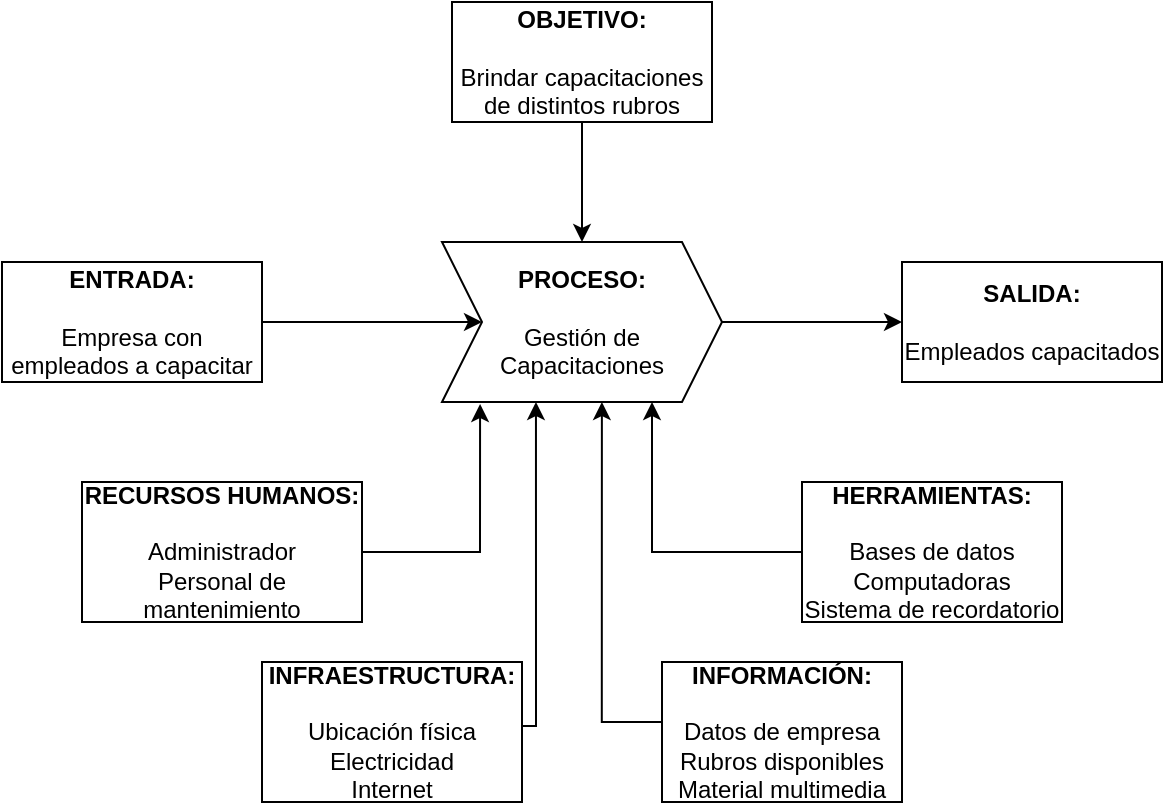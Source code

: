 <mxfile version="24.5.4" type="device">
  <diagram name="Página-1" id="YSYYsvw_EFm8Yg9-bKG3">
    <mxGraphModel dx="874" dy="468" grid="1" gridSize="10" guides="1" tooltips="1" connect="1" arrows="1" fold="1" page="1" pageScale="1" pageWidth="827" pageHeight="1169" math="0" shadow="0">
      <root>
        <mxCell id="0" />
        <mxCell id="1" parent="0" />
        <mxCell id="qwLFFadUZh3KHrhPD4Oa-10" style="edgeStyle=orthogonalEdgeStyle;rounded=0;orthogonalLoop=1;jettySize=auto;html=1;entryX=0;entryY=0.5;entryDx=0;entryDy=0;" edge="1" parent="1" source="qwLFFadUZh3KHrhPD4Oa-1" target="qwLFFadUZh3KHrhPD4Oa-3">
          <mxGeometry relative="1" as="geometry" />
        </mxCell>
        <mxCell id="qwLFFadUZh3KHrhPD4Oa-1" value="&lt;b&gt;PROCESO:&lt;/b&gt;&lt;div&gt;&lt;br&gt;&lt;/div&gt;&lt;div&gt;Gestión de Capacitaciones&lt;/div&gt;" style="shape=step;perimeter=stepPerimeter;whiteSpace=wrap;html=1;fixedSize=1;" vertex="1" parent="1">
          <mxGeometry x="340" y="210" width="140" height="80" as="geometry" />
        </mxCell>
        <mxCell id="qwLFFadUZh3KHrhPD4Oa-9" style="edgeStyle=orthogonalEdgeStyle;rounded=0;orthogonalLoop=1;jettySize=auto;html=1;entryX=0;entryY=0.5;entryDx=0;entryDy=0;" edge="1" parent="1" source="qwLFFadUZh3KHrhPD4Oa-2" target="qwLFFadUZh3KHrhPD4Oa-1">
          <mxGeometry relative="1" as="geometry" />
        </mxCell>
        <mxCell id="qwLFFadUZh3KHrhPD4Oa-2" value="&lt;b&gt;ENTRADA:&lt;/b&gt;&lt;div&gt;&lt;br&gt;&lt;/div&gt;&lt;div&gt;Empresa con empleados a capacitar&lt;/div&gt;" style="rounded=0;whiteSpace=wrap;html=1;" vertex="1" parent="1">
          <mxGeometry x="120" y="220" width="130" height="60" as="geometry" />
        </mxCell>
        <mxCell id="qwLFFadUZh3KHrhPD4Oa-3" value="&lt;b&gt;SALIDA:&lt;/b&gt;&lt;div&gt;&lt;br&gt;&lt;/div&gt;&lt;div&gt;Empleados capacitados&lt;/div&gt;" style="rounded=0;whiteSpace=wrap;html=1;" vertex="1" parent="1">
          <mxGeometry x="570" y="220" width="130" height="60" as="geometry" />
        </mxCell>
        <mxCell id="qwLFFadUZh3KHrhPD4Oa-11" style="edgeStyle=orthogonalEdgeStyle;rounded=0;orthogonalLoop=1;jettySize=auto;html=1;entryX=0.5;entryY=0;entryDx=0;entryDy=0;" edge="1" parent="1" source="qwLFFadUZh3KHrhPD4Oa-4" target="qwLFFadUZh3KHrhPD4Oa-1">
          <mxGeometry relative="1" as="geometry" />
        </mxCell>
        <mxCell id="qwLFFadUZh3KHrhPD4Oa-4" value="&lt;b&gt;OBJETIVO:&lt;/b&gt;&lt;div&gt;&lt;br&gt;&lt;/div&gt;&lt;div&gt;Brindar capacitaciones de distintos rubros&lt;/div&gt;" style="rounded=0;whiteSpace=wrap;html=1;" vertex="1" parent="1">
          <mxGeometry x="345" y="90" width="130" height="60" as="geometry" />
        </mxCell>
        <mxCell id="qwLFFadUZh3KHrhPD4Oa-5" value="&lt;b&gt;RECURSOS HUMANOS:&lt;/b&gt;&lt;div&gt;&lt;br&gt;&lt;/div&gt;&lt;div&gt;Administrador&lt;/div&gt;&lt;div&gt;Personal de mantenimiento&lt;/div&gt;" style="rounded=0;whiteSpace=wrap;html=1;" vertex="1" parent="1">
          <mxGeometry x="160" y="330" width="140" height="70" as="geometry" />
        </mxCell>
        <mxCell id="qwLFFadUZh3KHrhPD4Oa-17" style="edgeStyle=orthogonalEdgeStyle;rounded=0;orthogonalLoop=1;jettySize=auto;html=1;entryX=0.75;entryY=1;entryDx=0;entryDy=0;" edge="1" parent="1" source="qwLFFadUZh3KHrhPD4Oa-6" target="qwLFFadUZh3KHrhPD4Oa-1">
          <mxGeometry relative="1" as="geometry" />
        </mxCell>
        <mxCell id="qwLFFadUZh3KHrhPD4Oa-6" value="&lt;b&gt;HERRAMIENTAS:&lt;/b&gt;&lt;div&gt;&lt;br&gt;&lt;/div&gt;&lt;div&gt;Bases de datos&lt;/div&gt;&lt;div&gt;Computadoras&lt;/div&gt;&lt;div&gt;Sistema de recordatorio&lt;/div&gt;" style="rounded=0;whiteSpace=wrap;html=1;" vertex="1" parent="1">
          <mxGeometry x="520" y="330" width="130" height="70" as="geometry" />
        </mxCell>
        <mxCell id="qwLFFadUZh3KHrhPD4Oa-7" value="&lt;b&gt;INFORMACIÓN:&lt;/b&gt;&lt;div&gt;&lt;br&gt;&lt;/div&gt;&lt;div&gt;Datos de empresa&lt;/div&gt;&lt;div&gt;Rubros disponibles&lt;/div&gt;&lt;div&gt;Material multimedia&lt;/div&gt;" style="rounded=0;whiteSpace=wrap;html=1;" vertex="1" parent="1">
          <mxGeometry x="450" y="420" width="120" height="70" as="geometry" />
        </mxCell>
        <mxCell id="qwLFFadUZh3KHrhPD4Oa-15" style="edgeStyle=orthogonalEdgeStyle;rounded=0;orthogonalLoop=1;jettySize=auto;html=1;entryX=0.407;entryY=1.038;entryDx=0;entryDy=0;entryPerimeter=0;" edge="1" parent="1">
          <mxGeometry relative="1" as="geometry">
            <mxPoint x="386.98" y="290.0" as="targetPoint" />
            <mxPoint x="370" y="451.96" as="sourcePoint" />
            <Array as="points">
              <mxPoint x="387" y="451.96" />
            </Array>
          </mxGeometry>
        </mxCell>
        <mxCell id="qwLFFadUZh3KHrhPD4Oa-8" value="&lt;b&gt;INFRAESTRUCTURA:&lt;/b&gt;&lt;div&gt;&lt;br&gt;&lt;/div&gt;&lt;div&gt;Ubicación física&lt;/div&gt;&lt;div&gt;Electricidad&lt;/div&gt;&lt;div&gt;Internet&lt;/div&gt;" style="rounded=0;whiteSpace=wrap;html=1;" vertex="1" parent="1">
          <mxGeometry x="250" y="420" width="130" height="70" as="geometry" />
        </mxCell>
        <mxCell id="qwLFFadUZh3KHrhPD4Oa-13" style="edgeStyle=orthogonalEdgeStyle;rounded=0;orthogonalLoop=1;jettySize=auto;html=1;entryX=0.136;entryY=1.013;entryDx=0;entryDy=0;entryPerimeter=0;" edge="1" parent="1" source="qwLFFadUZh3KHrhPD4Oa-5" target="qwLFFadUZh3KHrhPD4Oa-1">
          <mxGeometry relative="1" as="geometry" />
        </mxCell>
        <mxCell id="qwLFFadUZh3KHrhPD4Oa-16" style="edgeStyle=orthogonalEdgeStyle;rounded=0;orthogonalLoop=1;jettySize=auto;html=1;entryX=0.571;entryY=1;entryDx=0;entryDy=0;entryPerimeter=0;" edge="1" parent="1" source="qwLFFadUZh3KHrhPD4Oa-7" target="qwLFFadUZh3KHrhPD4Oa-1">
          <mxGeometry relative="1" as="geometry">
            <Array as="points">
              <mxPoint x="420" y="450" />
            </Array>
          </mxGeometry>
        </mxCell>
      </root>
    </mxGraphModel>
  </diagram>
</mxfile>
